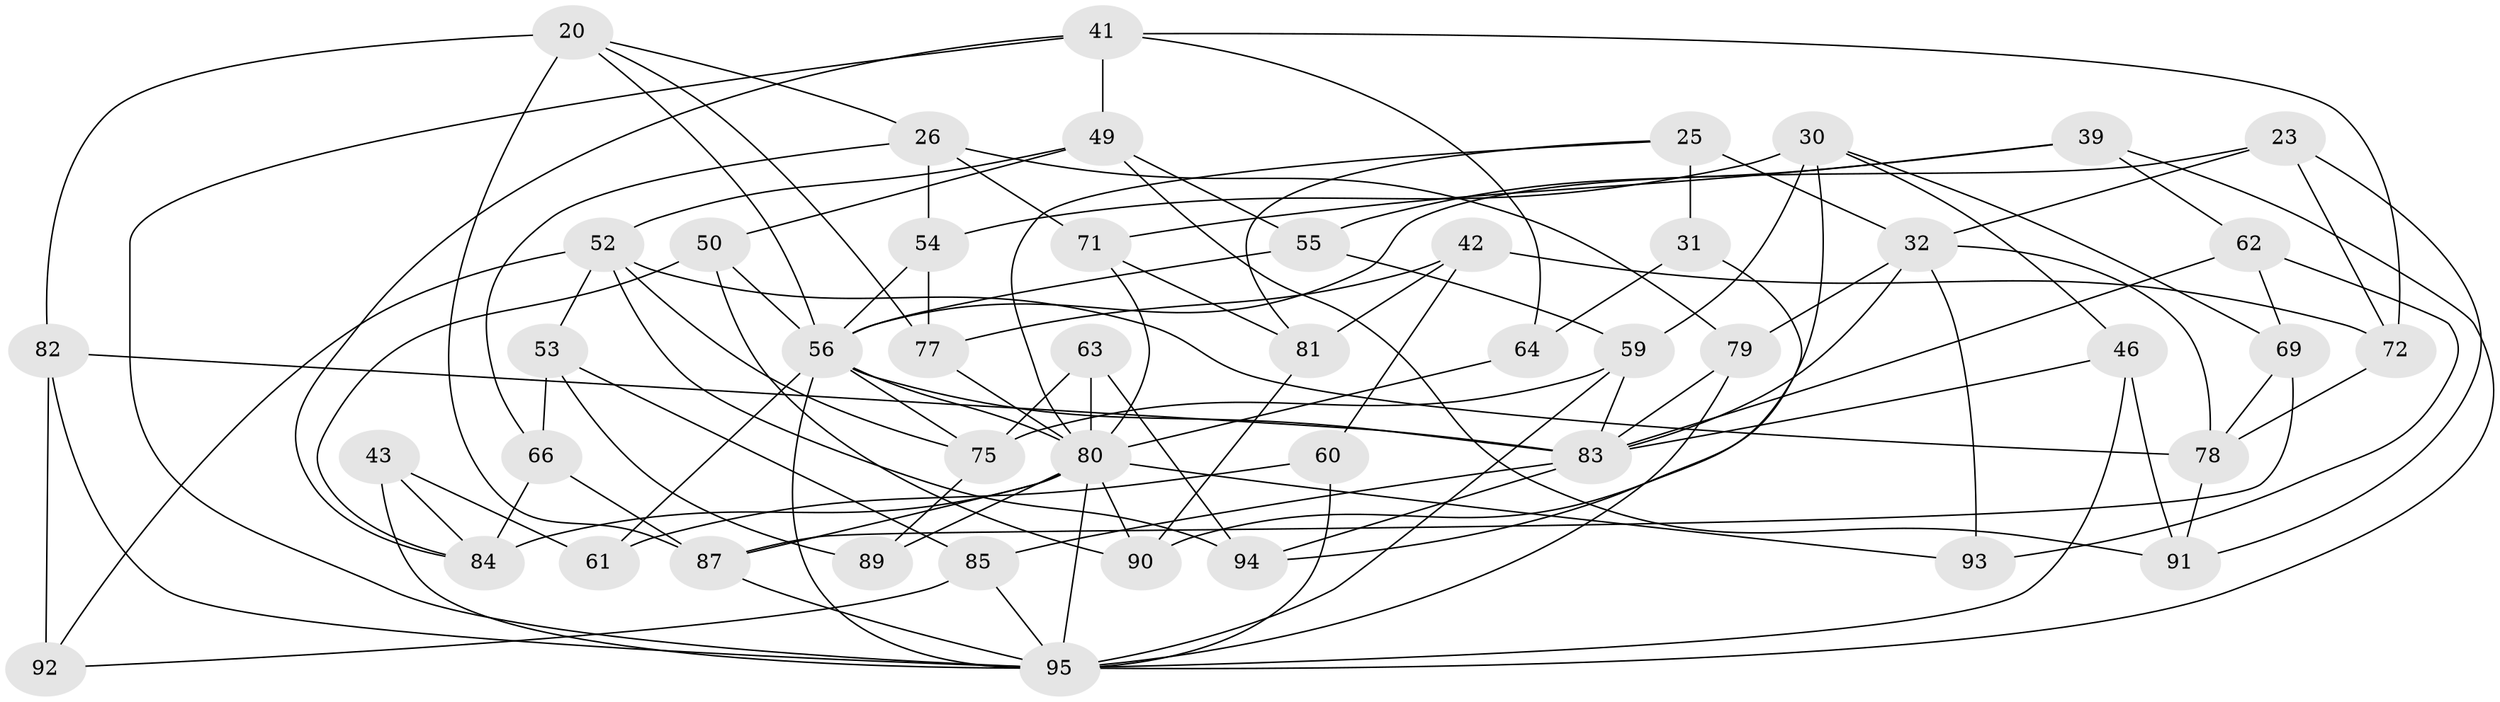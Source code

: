 // original degree distribution, {4: 1.0}
// Generated by graph-tools (version 1.1) at 2025/58/03/09/25 04:58:33]
// undirected, 47 vertices, 110 edges
graph export_dot {
graph [start="1"]
  node [color=gray90,style=filled];
  20 [super="+11"];
  23;
  25;
  26 [super="+10"];
  30 [super="+17"];
  31;
  32 [super="+22"];
  39;
  41 [super="+1"];
  42;
  43 [super="+38"];
  46;
  49 [super="+6"];
  50;
  52 [super="+7+8"];
  53;
  54;
  55;
  56 [super="+2+16+35"];
  59 [super="+13"];
  60 [super="+21"];
  61;
  62;
  63;
  64 [super="+28"];
  66 [super="+58"];
  69;
  71;
  72;
  75 [super="+37+67"];
  77;
  78 [super="+29"];
  79;
  80 [super="+27+47+68"];
  81;
  82 [super="+45"];
  83 [super="+74+76"];
  84 [super="+48"];
  85;
  87 [super="+86"];
  89 [super="+70"];
  90;
  91;
  92;
  93;
  94;
  95 [super="+44+33+88+57"];
  20 -- 82;
  20 -- 56;
  20 -- 26;
  20 -- 77;
  20 -- 87 [weight=2];
  23 -- 32;
  23 -- 91;
  23 -- 72;
  23 -- 56;
  25 -- 81;
  25 -- 31;
  25 -- 80;
  25 -- 32;
  26 -- 71;
  26 -- 66 [weight=2];
  26 -- 54;
  26 -- 79;
  30 -- 69;
  30 -- 46;
  30 -- 59 [weight=2];
  30 -- 90;
  30 -- 54;
  31 -- 64 [weight=2];
  31 -- 94;
  32 -- 83;
  32 -- 78;
  32 -- 93;
  32 -- 79;
  39 -- 55;
  39 -- 62;
  39 -- 71;
  39 -- 95;
  41 -- 49 [weight=2];
  41 -- 72;
  41 -- 64;
  41 -- 84;
  41 -- 95;
  42 -- 77;
  42 -- 81;
  42 -- 72;
  42 -- 60;
  43 -- 61 [weight=2];
  43 -- 95 [weight=3];
  43 -- 84;
  46 -- 91;
  46 -- 95;
  46 -- 83;
  49 -- 50;
  49 -- 55;
  49 -- 91;
  49 -- 52;
  50 -- 90;
  50 -- 56;
  50 -- 84;
  52 -- 92;
  52 -- 75 [weight=2];
  52 -- 53;
  52 -- 94;
  52 -- 78 [weight=2];
  53 -- 89;
  53 -- 85;
  53 -- 66;
  54 -- 77;
  54 -- 56;
  55 -- 56;
  55 -- 59;
  56 -- 75 [weight=3];
  56 -- 61;
  56 -- 95;
  56 -- 80 [weight=3];
  56 -- 83;
  59 -- 95;
  59 -- 75;
  59 -- 83;
  60 -- 95 [weight=4];
  60 -- 61;
  62 -- 69;
  62 -- 83;
  62 -- 93;
  63 -- 75;
  63 -- 94;
  63 -- 80 [weight=2];
  64 -- 80 [weight=3];
  66 -- 87;
  66 -- 84 [weight=2];
  69 -- 87;
  69 -- 78;
  71 -- 81;
  71 -- 80;
  72 -- 78;
  75 -- 89;
  77 -- 80;
  78 -- 91;
  79 -- 95;
  79 -- 83;
  80 -- 84;
  80 -- 89 [weight=4];
  80 -- 90;
  80 -- 93 [weight=2];
  80 -- 95 [weight=4];
  80 -- 87;
  81 -- 90;
  82 -- 92 [weight=2];
  82 -- 95;
  82 -- 83 [weight=2];
  83 -- 94;
  83 -- 85;
  85 -- 92;
  85 -- 95;
  87 -- 95 [weight=3];
}

